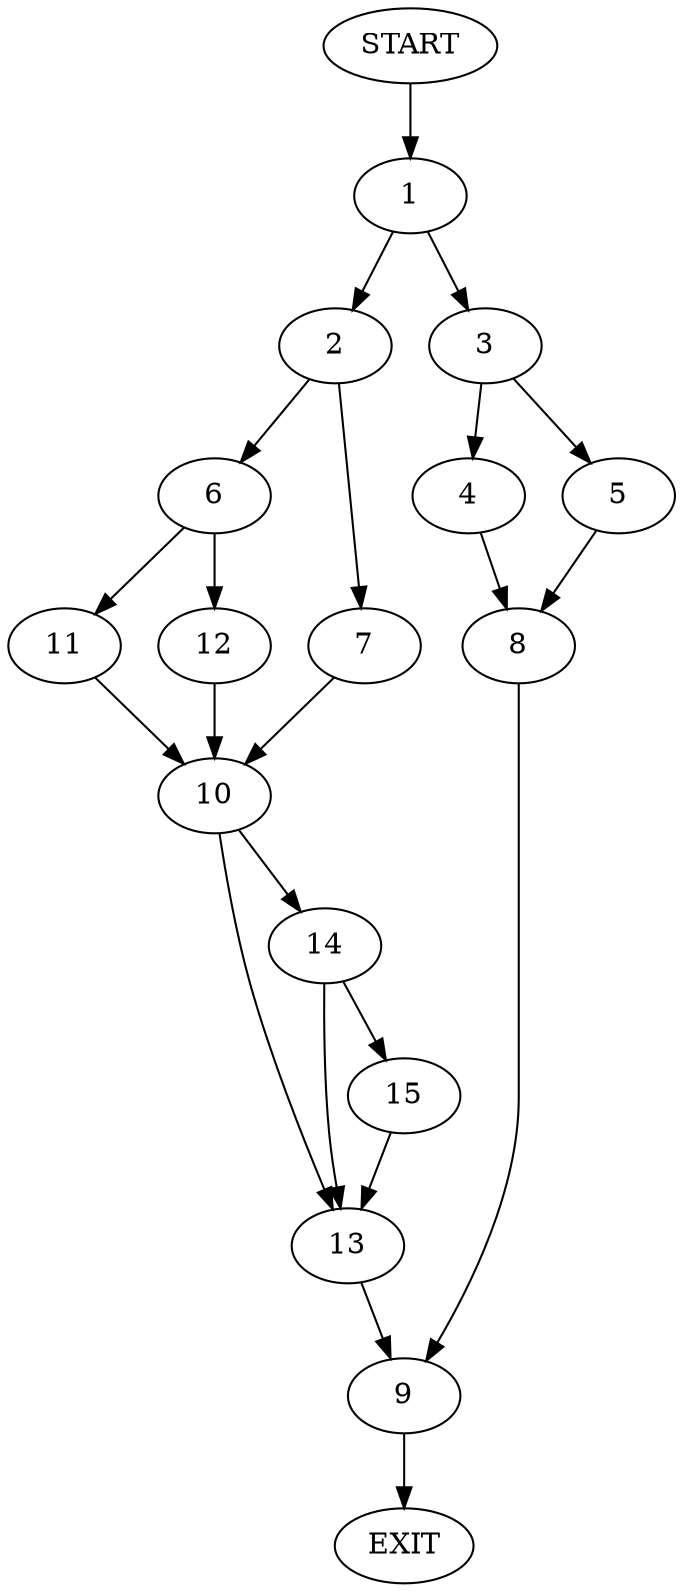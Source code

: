 digraph {
0 [label="START"]
16 [label="EXIT"]
0 -> 1
1 -> 2
1 -> 3
3 -> 4
3 -> 5
2 -> 6
2 -> 7
4 -> 8
5 -> 8
8 -> 9
9 -> 16
7 -> 10
6 -> 11
6 -> 12
10 -> 13
10 -> 14
11 -> 10
12 -> 10
13 -> 9
14 -> 15
14 -> 13
15 -> 13
}
